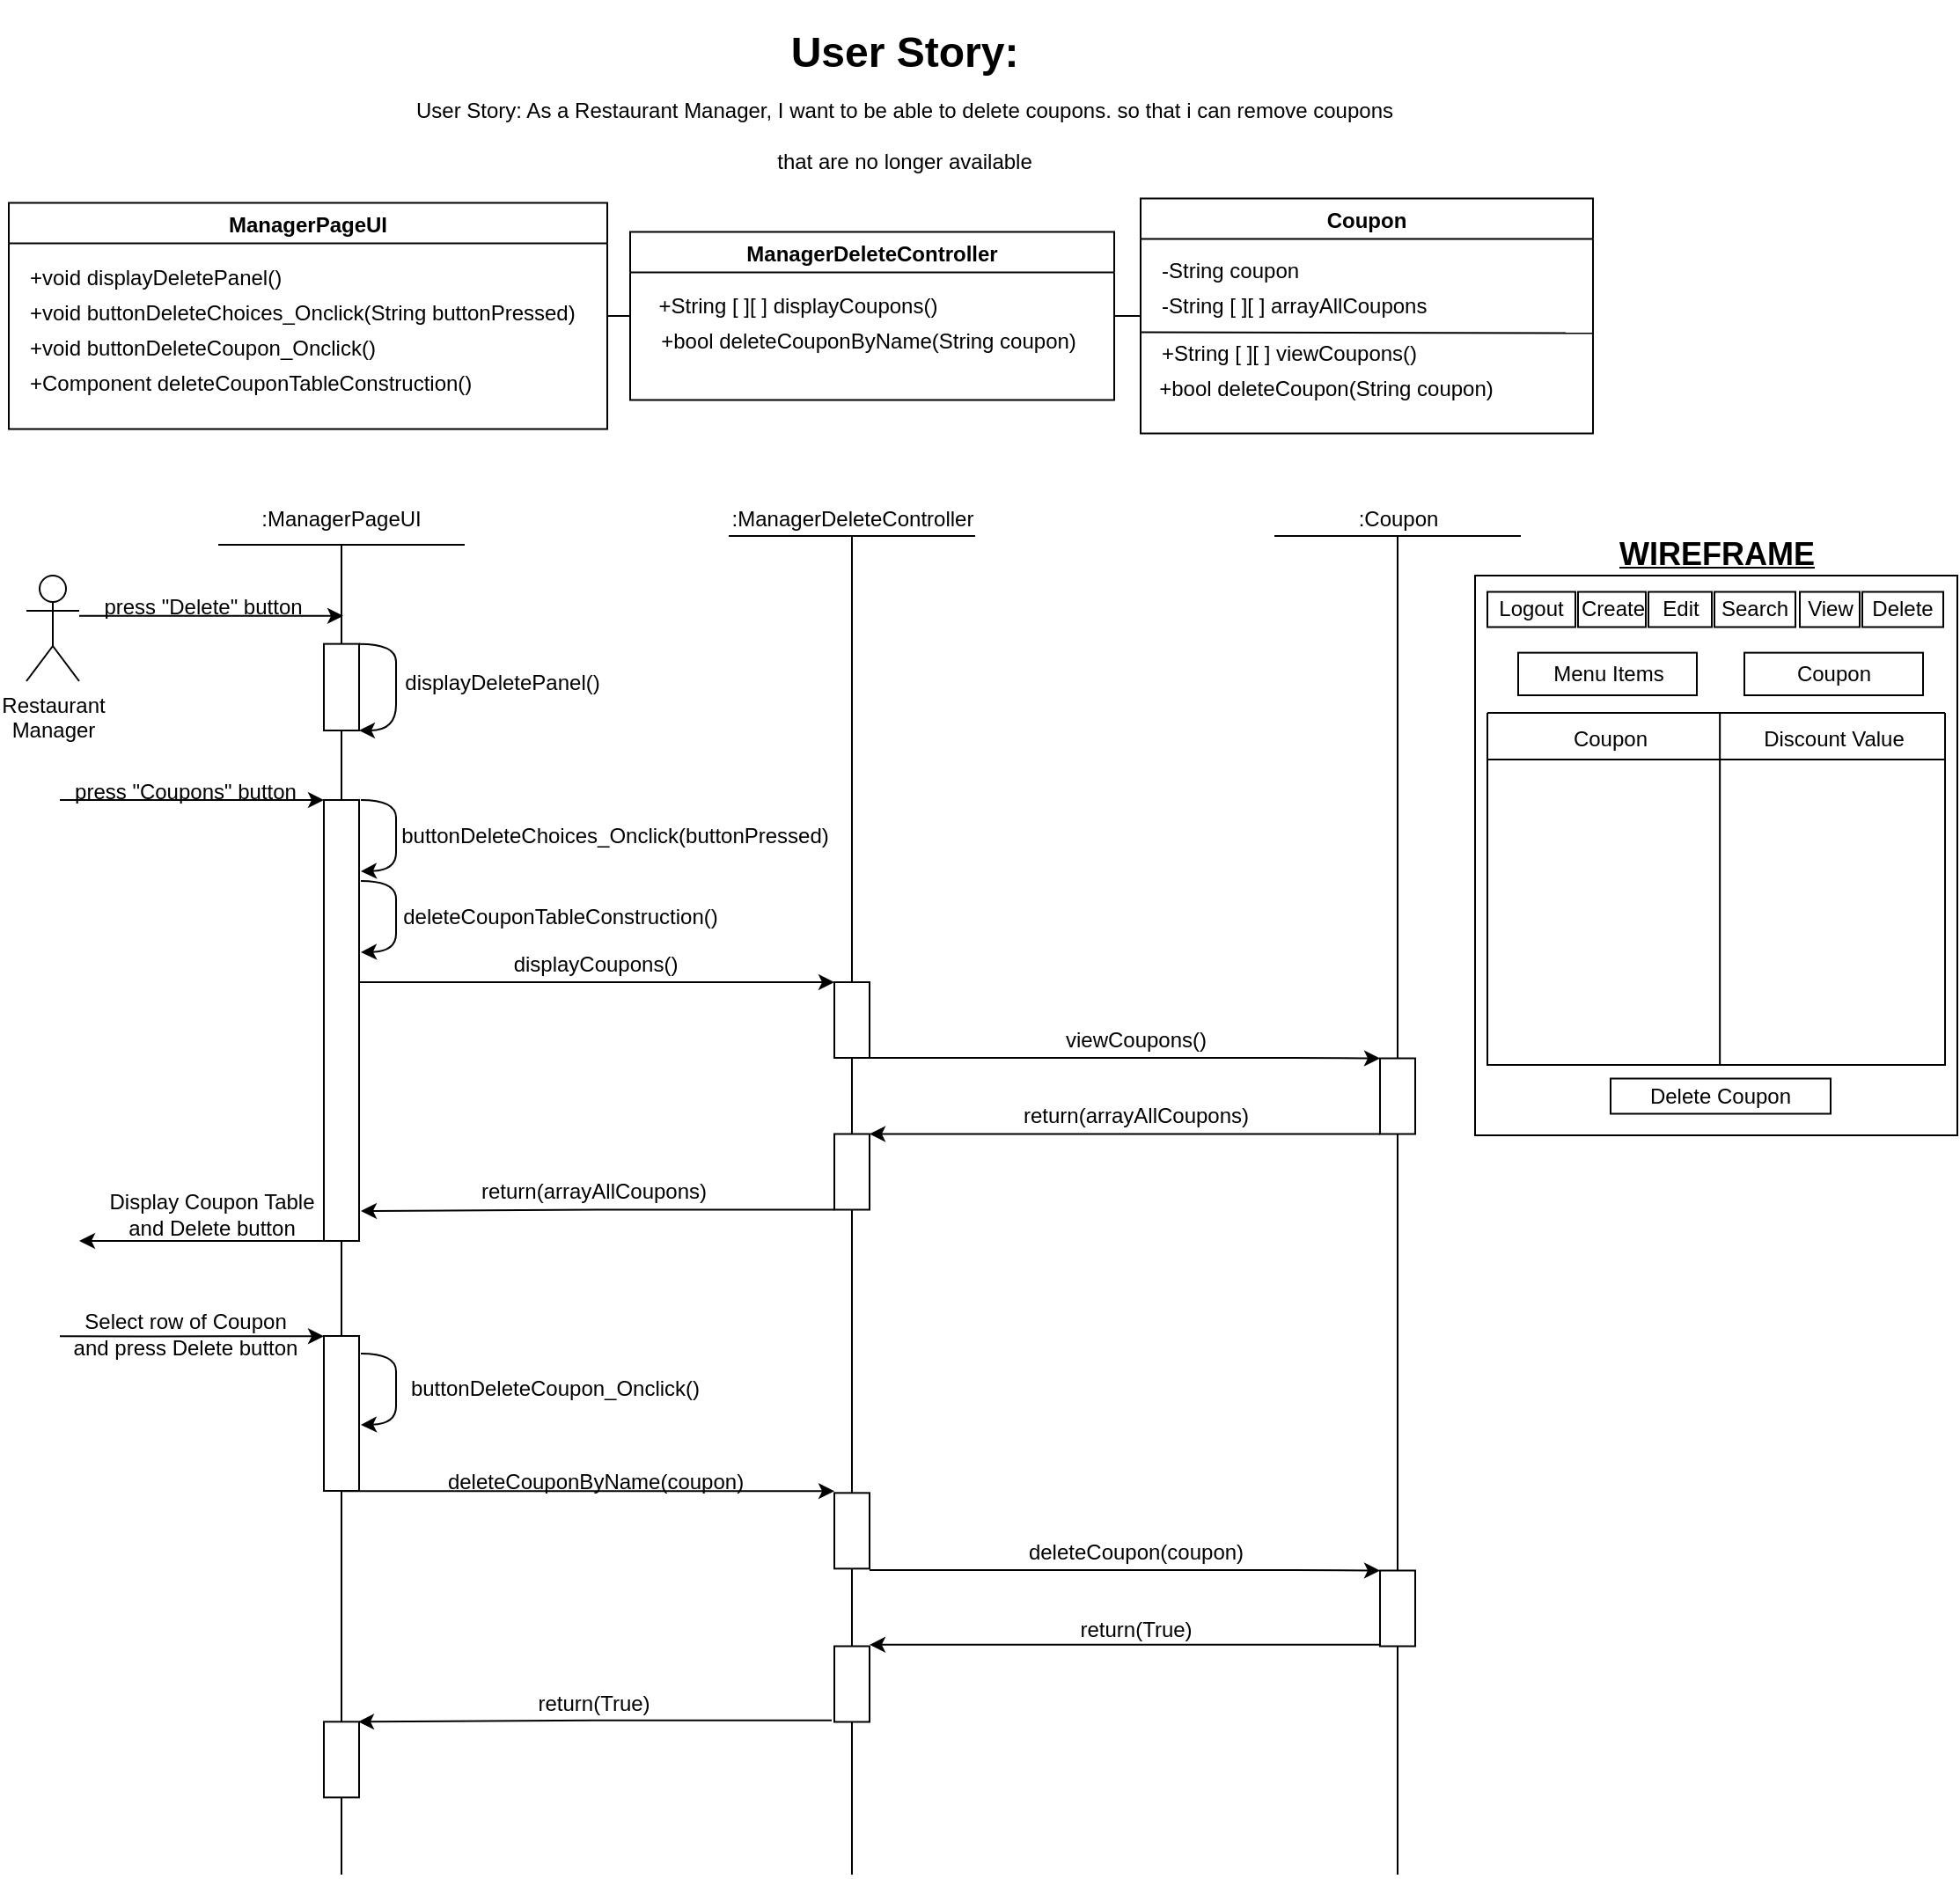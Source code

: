 <mxfile version="17.4.2" type="device"><diagram id="kgpKYQtTHZ0yAKxKKP6v" name="Page-1"><mxGraphModel dx="1342" dy="905" grid="1" gridSize="10" guides="1" tooltips="1" connect="1" arrows="1" fold="1" page="1" pageScale="1" pageWidth="1100" pageHeight="850" math="0" shadow="0"><root><mxCell id="0"/><mxCell id="1" parent="0"/><mxCell id="jZgrcrFYeaZh8gr0yXMg-8" value="Coupon" style="swimlane;" parent="1" vertex="1"><mxGeometry x="663" y="117.75" width="257" height="133.5" as="geometry"/></mxCell><mxCell id="jZgrcrFYeaZh8gr0yXMg-9" value="-String coupon" style="text;html=1;align=left;verticalAlign=middle;resizable=0;points=[];autosize=1;strokeColor=none;fillColor=none;" parent="jZgrcrFYeaZh8gr0yXMg-8" vertex="1"><mxGeometry x="10" y="31" width="90" height="20" as="geometry"/></mxCell><mxCell id="jZgrcrFYeaZh8gr0yXMg-10" value="-String [ ][ ] arrayAllCoupons" style="text;html=1;align=left;verticalAlign=middle;resizable=0;points=[];autosize=1;strokeColor=none;fillColor=none;" parent="jZgrcrFYeaZh8gr0yXMg-8" vertex="1"><mxGeometry x="10" y="51" width="170" height="20" as="geometry"/></mxCell><mxCell id="jZgrcrFYeaZh8gr0yXMg-12" value="" style="endArrow=none;html=1;rounded=0;" parent="jZgrcrFYeaZh8gr0yXMg-8" edge="1"><mxGeometry width="50" height="50" relative="1" as="geometry"><mxPoint y="76" as="sourcePoint"/><mxPoint x="257" y="76.5" as="targetPoint"/></mxGeometry></mxCell><mxCell id="jZgrcrFYeaZh8gr0yXMg-13" value="&lt;div&gt;+String [ ][ ] viewCoupons()&lt;/div&gt;" style="text;html=1;align=center;verticalAlign=middle;resizable=0;points=[];autosize=1;strokeColor=none;fillColor=none;" parent="jZgrcrFYeaZh8gr0yXMg-8" vertex="1"><mxGeometry x="4" y="78.5" width="160" height="20" as="geometry"/></mxCell><mxCell id="jZgrcrFYeaZh8gr0yXMg-14" value="&lt;div&gt;+bool deleteCoupon(String coupon)&lt;/div&gt;" style="text;html=1;align=center;verticalAlign=middle;resizable=0;points=[];autosize=1;strokeColor=none;fillColor=none;" parent="jZgrcrFYeaZh8gr0yXMg-8" vertex="1"><mxGeometry y="98.5" width="210" height="20" as="geometry"/></mxCell><mxCell id="jZgrcrFYeaZh8gr0yXMg-41" value="" style="rounded=0;whiteSpace=wrap;html=1;" parent="1" vertex="1"><mxGeometry x="853" y="332" width="274" height="318" as="geometry"/></mxCell><mxCell id="jZgrcrFYeaZh8gr0yXMg-2" value="ManagerPageUI" style="swimlane;" parent="1" vertex="1"><mxGeometry x="20" y="120.25" width="340" height="128.5" as="geometry"/></mxCell><mxCell id="jZgrcrFYeaZh8gr0yXMg-3" value="+void displayDeletePanel()" style="text;html=1;align=left;verticalAlign=middle;resizable=0;points=[];autosize=1;strokeColor=none;fillColor=none;" parent="jZgrcrFYeaZh8gr0yXMg-2" vertex="1"><mxGeometry x="10" y="33" width="160" height="20" as="geometry"/></mxCell><mxCell id="jZgrcrFYeaZh8gr0yXMg-97" value="+void buttonDeleteCoupon_Onclick()" style="text;html=1;align=left;verticalAlign=middle;resizable=0;points=[];autosize=1;strokeColor=none;fillColor=none;" parent="jZgrcrFYeaZh8gr0yXMg-2" vertex="1"><mxGeometry x="10" y="73" width="210" height="20" as="geometry"/></mxCell><mxCell id="jZgrcrFYeaZh8gr0yXMg-98" value="+void buttonDeleteChoices_Onclick(String buttonPressed)" style="text;html=1;align=left;verticalAlign=middle;resizable=0;points=[];autosize=1;strokeColor=none;fillColor=none;" parent="jZgrcrFYeaZh8gr0yXMg-2" vertex="1"><mxGeometry x="10" y="53" width="330" height="20" as="geometry"/></mxCell><mxCell id="KHyvcfUpYMnINpKmg1yT-3" value="+Component deleteCouponTableConstruction()" style="text;html=1;align=left;verticalAlign=middle;resizable=0;points=[];autosize=1;strokeColor=none;fillColor=none;" parent="jZgrcrFYeaZh8gr0yXMg-2" vertex="1"><mxGeometry x="10" y="93" width="270" height="20" as="geometry"/></mxCell><mxCell id="jZgrcrFYeaZh8gr0yXMg-6" value="ManagerDeleteController" style="swimlane;startSize=23;" parent="1" vertex="1"><mxGeometry x="373" y="136.75" width="275" height="95.5" as="geometry"/></mxCell><mxCell id="jZgrcrFYeaZh8gr0yXMg-7" value="&lt;div style=&quot;text-align: left&quot;&gt;+String [ ][ ] displayCoupons()&lt;/div&gt;" style="text;html=1;align=center;verticalAlign=middle;resizable=0;points=[];autosize=1;strokeColor=none;fillColor=none;" parent="jZgrcrFYeaZh8gr0yXMg-6" vertex="1"><mxGeometry x="10" y="32" width="170" height="20" as="geometry"/></mxCell><mxCell id="MzLczAtcS-KXfJ2jDSsF-51" value="&lt;div style=&quot;text-align: left&quot;&gt;+bool deleteCouponByName(String coupon)&lt;/div&gt;" style="text;html=1;align=center;verticalAlign=middle;resizable=0;points=[];autosize=1;strokeColor=none;fillColor=none;" parent="jZgrcrFYeaZh8gr0yXMg-6" vertex="1"><mxGeometry x="10" y="52" width="250" height="20" as="geometry"/></mxCell><mxCell id="jZgrcrFYeaZh8gr0yXMg-15" value="" style="endArrow=none;html=1;rounded=0;exitX=1;exitY=0.5;exitDx=0;exitDy=0;entryX=0;entryY=0.5;entryDx=0;entryDy=0;" parent="1" source="jZgrcrFYeaZh8gr0yXMg-2" target="jZgrcrFYeaZh8gr0yXMg-6" edge="1"><mxGeometry width="50" height="50" relative="1" as="geometry"><mxPoint x="579" y="414.5" as="sourcePoint"/><mxPoint x="629" y="364.5" as="targetPoint"/></mxGeometry></mxCell><mxCell id="jZgrcrFYeaZh8gr0yXMg-16" value="" style="endArrow=none;html=1;rounded=0;entryX=0;entryY=0.5;entryDx=0;entryDy=0;exitX=1;exitY=0.5;exitDx=0;exitDy=0;" parent="1" source="jZgrcrFYeaZh8gr0yXMg-6" target="jZgrcrFYeaZh8gr0yXMg-8" edge="1"><mxGeometry width="50" height="50" relative="1" as="geometry"><mxPoint x="579" y="234.5" as="sourcePoint"/><mxPoint x="579" y="264.5" as="targetPoint"/></mxGeometry></mxCell><mxCell id="jZgrcrFYeaZh8gr0yXMg-17" style="edgeStyle=orthogonalEdgeStyle;rounded=0;orthogonalLoop=1;jettySize=auto;html=1;" parent="1" edge="1"><mxGeometry relative="1" as="geometry"><mxPoint x="210" y="354.92" as="targetPoint"/><Array as="points"><mxPoint x="110" y="354.92"/><mxPoint x="110" y="354.92"/></Array><mxPoint x="60" y="354.92" as="sourcePoint"/></mxGeometry></mxCell><mxCell id="jZgrcrFYeaZh8gr0yXMg-18" value="Restaurant&lt;br&gt;Manager" style="shape=umlActor;verticalLabelPosition=bottom;verticalAlign=top;html=1;outlineConnect=0;" parent="1" vertex="1"><mxGeometry x="30" y="332" width="30" height="60" as="geometry"/></mxCell><mxCell id="jZgrcrFYeaZh8gr0yXMg-19" value=":ManagerPageUI" style="text;html=1;strokeColor=none;fillColor=none;align=center;verticalAlign=middle;whiteSpace=wrap;rounded=0;" parent="1" vertex="1"><mxGeometry x="179" y="284.5" width="60" height="30" as="geometry"/></mxCell><mxCell id="jZgrcrFYeaZh8gr0yXMg-20" value=":ManagerDeleteController" style="text;html=1;align=center;verticalAlign=middle;resizable=0;points=[];autosize=1;strokeColor=none;fillColor=none;" parent="1" vertex="1"><mxGeometry x="424" y="289.5" width="150" height="20" as="geometry"/></mxCell><mxCell id="jZgrcrFYeaZh8gr0yXMg-21" value=":Coupon" style="text;html=1;align=center;verticalAlign=middle;resizable=0;points=[];autosize=1;strokeColor=none;fillColor=none;" parent="1" vertex="1"><mxGeometry x="779" y="289.5" width="60" height="20" as="geometry"/></mxCell><mxCell id="jZgrcrFYeaZh8gr0yXMg-22" value="" style="endArrow=none;html=1;rounded=0;" parent="1" edge="1"><mxGeometry width="50" height="50" relative="1" as="geometry"><mxPoint x="139" y="314.5" as="sourcePoint"/><mxPoint x="279.0" y="314.5" as="targetPoint"/></mxGeometry></mxCell><mxCell id="jZgrcrFYeaZh8gr0yXMg-23" value="" style="endArrow=none;html=1;rounded=0;" parent="1" edge="1"><mxGeometry width="50" height="50" relative="1" as="geometry"><mxPoint x="429.0" y="309.5" as="sourcePoint"/><mxPoint x="569" y="309.5" as="targetPoint"/></mxGeometry></mxCell><mxCell id="jZgrcrFYeaZh8gr0yXMg-24" value="" style="endArrow=none;html=1;rounded=0;" parent="1" edge="1"><mxGeometry width="50" height="50" relative="1" as="geometry"><mxPoint x="739" y="309.5" as="sourcePoint"/><mxPoint x="879" y="309.5" as="targetPoint"/></mxGeometry></mxCell><mxCell id="jZgrcrFYeaZh8gr0yXMg-25" value="" style="curved=1;endArrow=classic;html=1;rounded=0;exitX=1;exitY=0;exitDx=0;exitDy=0;" parent="1" edge="1"><mxGeometry width="50" height="50" relative="1" as="geometry"><mxPoint x="220.0" y="459.5" as="sourcePoint"/><mxPoint x="220" y="500" as="targetPoint"/><Array as="points"><mxPoint x="240" y="459.5"/><mxPoint x="240" y="479.5"/><mxPoint x="240" y="499.5"/></Array></mxGeometry></mxCell><mxCell id="jZgrcrFYeaZh8gr0yXMg-26" value="&lt;span style=&quot;text-align: left&quot;&gt;buttonDeleteChoices_Onclick(buttonPressed)&lt;/span&gt;" style="text;html=1;align=center;verticalAlign=middle;resizable=0;points=[];autosize=1;strokeColor=none;fillColor=none;" parent="1" vertex="1"><mxGeometry x="234" y="469.5" width="260" height="20" as="geometry"/></mxCell><mxCell id="jZgrcrFYeaZh8gr0yXMg-27" value="" style="endArrow=classic;html=1;rounded=0;entryX=0;entryY=0;entryDx=0;entryDy=0;" parent="1" edge="1"><mxGeometry width="50" height="50" relative="1" as="geometry"><mxPoint x="209" y="852.17" as="sourcePoint"/><mxPoint x="489" y="852.17" as="targetPoint"/></mxGeometry></mxCell><mxCell id="jZgrcrFYeaZh8gr0yXMg-28" value="deleteCouponByName(coupon)" style="text;html=1;align=center;verticalAlign=middle;resizable=0;points=[];autosize=1;strokeColor=none;fillColor=none;" parent="1" vertex="1"><mxGeometry x="263" y="837.17" width="180" height="20" as="geometry"/></mxCell><mxCell id="jZgrcrFYeaZh8gr0yXMg-30" value="" style="endArrow=none;html=1;rounded=0;startArrow=none;entryX=0.5;entryY=1;entryDx=0;entryDy=0;entryPerimeter=0;" parent="1" target="jZgrcrFYeaZh8gr0yXMg-20" edge="1"><mxGeometry width="50" height="50" relative="1" as="geometry"><mxPoint x="499" y="1070" as="sourcePoint"/><mxPoint x="497" y="304.5" as="targetPoint"/></mxGeometry></mxCell><mxCell id="jZgrcrFYeaZh8gr0yXMg-34" value="" style="endArrow=none;html=1;rounded=0;entryX=0.5;entryY=0.982;entryDx=0;entryDy=0;entryPerimeter=0;" parent="1" target="jZgrcrFYeaZh8gr0yXMg-21" edge="1"><mxGeometry width="50" height="50" relative="1" as="geometry"><mxPoint x="809" y="1070" as="sourcePoint"/><mxPoint x="809" y="314.5" as="targetPoint"/></mxGeometry></mxCell><mxCell id="jZgrcrFYeaZh8gr0yXMg-42" value="Logout" style="rounded=0;whiteSpace=wrap;html=1;" parent="1" vertex="1"><mxGeometry x="860" y="341.25" width="50" height="20" as="geometry"/></mxCell><mxCell id="jZgrcrFYeaZh8gr0yXMg-43" value="Edit" style="rounded=0;whiteSpace=wrap;html=1;" parent="1" vertex="1"><mxGeometry x="951.5" y="341.25" width="36" height="20" as="geometry"/></mxCell><mxCell id="jZgrcrFYeaZh8gr0yXMg-44" value="Search" style="rounded=0;whiteSpace=wrap;html=1;" parent="1" vertex="1"><mxGeometry x="989" y="341.25" width="46" height="20" as="geometry"/></mxCell><mxCell id="jZgrcrFYeaZh8gr0yXMg-45" value="View" style="rounded=0;whiteSpace=wrap;html=1;" parent="1" vertex="1"><mxGeometry x="1037.5" y="341.25" width="34" height="20" as="geometry"/></mxCell><mxCell id="jZgrcrFYeaZh8gr0yXMg-46" value="Delete" style="rounded=0;whiteSpace=wrap;html=1;" parent="1" vertex="1"><mxGeometry x="1073" y="341.25" width="46" height="20" as="geometry"/></mxCell><mxCell id="jZgrcrFYeaZh8gr0yXMg-52" value="&lt;b&gt;&lt;u&gt;&lt;font style=&quot;font-size: 18px&quot;&gt;WIREFRAME&lt;/font&gt;&lt;/u&gt;&lt;/b&gt;" style="text;html=1;align=center;verticalAlign=middle;resizable=0;points=[];autosize=1;strokeColor=none;fillColor=none;" parent="1" vertex="1"><mxGeometry x="925" y="309.5" width="130" height="20" as="geometry"/></mxCell><mxCell id="jZgrcrFYeaZh8gr0yXMg-54" value="press &quot;Delete&quot; button" style="text;html=1;align=center;verticalAlign=middle;resizable=0;points=[];autosize=1;strokeColor=none;fillColor=none;" parent="1" vertex="1"><mxGeometry x="65" y="339.92" width="130" height="20" as="geometry"/></mxCell><mxCell id="jZgrcrFYeaZh8gr0yXMg-57" value="" style="rounded=0;whiteSpace=wrap;html=1;" parent="1" vertex="1"><mxGeometry x="489" y="853.17" width="20" height="43" as="geometry"/></mxCell><mxCell id="jZgrcrFYeaZh8gr0yXMg-58" value="" style="endArrow=none;html=1;rounded=0;fontSize=17;" parent="1" edge="1"><mxGeometry width="50" height="50" relative="1" as="geometry"><mxPoint x="209" y="1070" as="sourcePoint"/><mxPoint x="209" y="314.5" as="targetPoint"/></mxGeometry></mxCell><mxCell id="MzLczAtcS-KXfJ2jDSsF-4" style="edgeStyle=orthogonalEdgeStyle;rounded=0;orthogonalLoop=1;jettySize=auto;html=1;exitX=0;exitY=1;exitDx=0;exitDy=0;" parent="1" source="jZgrcrFYeaZh8gr0yXMg-60" edge="1"><mxGeometry relative="1" as="geometry"><mxPoint x="60" y="710" as="targetPoint"/><mxPoint x="199" y="521" as="sourcePoint"/><Array as="points"><mxPoint x="130" y="710"/><mxPoint x="130" y="710"/></Array></mxGeometry></mxCell><mxCell id="MzLczAtcS-KXfJ2jDSsF-53" style="edgeStyle=orthogonalEdgeStyle;rounded=0;orthogonalLoop=1;jettySize=auto;html=1;exitX=1;exitY=0.25;exitDx=0;exitDy=0;entryX=0;entryY=0;entryDx=0;entryDy=0;" parent="1" target="MzLczAtcS-KXfJ2jDSsF-52" edge="1"><mxGeometry relative="1" as="geometry"><Array as="points"><mxPoint x="219" y="563"/></Array><mxPoint x="219" y="565.125" as="sourcePoint"/></mxGeometry></mxCell><mxCell id="jZgrcrFYeaZh8gr0yXMg-60" value="" style="rounded=0;whiteSpace=wrap;html=1;" parent="1" vertex="1"><mxGeometry x="199" y="459.5" width="20" height="250.5" as="geometry"/></mxCell><mxCell id="jZgrcrFYeaZh8gr0yXMg-63" value="" style="curved=1;endArrow=classic;html=1;rounded=0;entryX=1;entryY=1;entryDx=0;entryDy=0;exitX=1;exitY=0;exitDx=0;exitDy=0;" parent="1" source="jZgrcrFYeaZh8gr0yXMg-64" target="jZgrcrFYeaZh8gr0yXMg-64" edge="1"><mxGeometry width="50" height="50" relative="1" as="geometry"><mxPoint x="220" y="370.82" as="sourcePoint"/><mxPoint x="220" y="410.82" as="targetPoint"/><Array as="points"><mxPoint x="240" y="370.82"/><mxPoint x="240" y="390.82"/><mxPoint x="240" y="420"/></Array></mxGeometry></mxCell><mxCell id="jZgrcrFYeaZh8gr0yXMg-64" value="" style="rounded=0;whiteSpace=wrap;html=1;" parent="1" vertex="1"><mxGeometry x="199" y="370.82" width="20" height="49.18" as="geometry"/></mxCell><mxCell id="jZgrcrFYeaZh8gr0yXMg-65" value="&lt;span style=&quot;font-size: 12px&quot;&gt;displayDeletePanel()&lt;/span&gt;" style="text;html=1;align=center;verticalAlign=middle;resizable=0;points=[];autosize=1;strokeColor=none;fillColor=none;fontSize=16;" parent="1" vertex="1"><mxGeometry x="235" y="375.82" width="130" height="30" as="geometry"/></mxCell><mxCell id="jZgrcrFYeaZh8gr0yXMg-83" value="Delete Coupon" style="rounded=0;whiteSpace=wrap;html=1;" parent="1" vertex="1"><mxGeometry x="930" y="617.75" width="125" height="20" as="geometry"/></mxCell><mxCell id="jZgrcrFYeaZh8gr0yXMg-99" value="&lt;h1&gt;User Story:&lt;br&gt;&lt;font style=&quot;font-size: 12px ; font-weight: normal&quot;&gt;User Story: As a Restaurant Manager, I want to be able to delete coupons. so that i can remove coupons that are no longer available&lt;/font&gt;&lt;/h1&gt;" style="text;html=1;strokeColor=none;fillColor=none;spacing=5;spacingTop=-20;whiteSpace=wrap;overflow=hidden;rounded=0;align=center;" parent="1" vertex="1"><mxGeometry x="239" y="15" width="580" height="100" as="geometry"/></mxCell><mxCell id="MzLczAtcS-KXfJ2jDSsF-2" style="edgeStyle=orthogonalEdgeStyle;rounded=0;orthogonalLoop=1;jettySize=auto;html=1;" parent="1" edge="1"><mxGeometry relative="1" as="geometry"><mxPoint x="199" y="459.5" as="targetPoint"/><Array as="points"><mxPoint x="99" y="459.5"/><mxPoint x="99" y="459.5"/></Array><mxPoint x="49" y="459.5" as="sourcePoint"/></mxGeometry></mxCell><mxCell id="MzLczAtcS-KXfJ2jDSsF-3" value="press &quot;Coupons&quot; button" style="text;html=1;align=center;verticalAlign=middle;resizable=0;points=[];autosize=1;strokeColor=none;fillColor=none;" parent="1" vertex="1"><mxGeometry x="50" y="444.5" width="140" height="20" as="geometry"/></mxCell><mxCell id="MzLczAtcS-KXfJ2jDSsF-5" value="Display Coupon Table&lt;br&gt;and Delete button" style="text;html=1;align=center;verticalAlign=middle;resizable=0;points=[];autosize=1;strokeColor=none;fillColor=none;" parent="1" vertex="1"><mxGeometry x="70" y="680" width="130" height="30" as="geometry"/></mxCell><mxCell id="MzLczAtcS-KXfJ2jDSsF-6" style="edgeStyle=orthogonalEdgeStyle;rounded=0;orthogonalLoop=1;jettySize=auto;html=1;" parent="1" edge="1"><mxGeometry relative="1" as="geometry"><mxPoint x="199" y="764.17" as="targetPoint"/><Array as="points"><mxPoint x="99" y="764.17"/><mxPoint x="99" y="764.17"/></Array><mxPoint x="49" y="764.17" as="sourcePoint"/></mxGeometry></mxCell><mxCell id="MzLczAtcS-KXfJ2jDSsF-7" value="Select row of Coupon&lt;br&gt;and press Delete button" style="text;html=1;align=center;verticalAlign=middle;resizable=0;points=[];autosize=1;strokeColor=none;fillColor=none;" parent="1" vertex="1"><mxGeometry x="50" y="748.17" width="140" height="30" as="geometry"/></mxCell><mxCell id="MzLczAtcS-KXfJ2jDSsF-8" value="" style="rounded=0;whiteSpace=wrap;html=1;" parent="1" vertex="1"><mxGeometry x="199" y="764" width="20" height="88" as="geometry"/></mxCell><mxCell id="MzLczAtcS-KXfJ2jDSsF-9" value="" style="curved=1;endArrow=classic;html=1;rounded=0;exitX=1;exitY=0;exitDx=0;exitDy=0;" parent="1" edge="1"><mxGeometry width="50" height="50" relative="1" as="geometry"><mxPoint x="220" y="774.0" as="sourcePoint"/><mxPoint x="220" y="814.5" as="targetPoint"/><Array as="points"><mxPoint x="240" y="774"/><mxPoint x="240" y="794"/><mxPoint x="240" y="814"/></Array></mxGeometry></mxCell><mxCell id="MzLczAtcS-KXfJ2jDSsF-10" value="&lt;span style=&quot;text-align: left&quot;&gt;buttonDeleteCoupon_Onclick()&lt;/span&gt;" style="text;html=1;align=center;verticalAlign=middle;resizable=0;points=[];autosize=1;strokeColor=none;fillColor=none;" parent="1" vertex="1"><mxGeometry x="240" y="784" width="180" height="20" as="geometry"/></mxCell><mxCell id="MzLczAtcS-KXfJ2jDSsF-32" value="Create" style="rounded=0;whiteSpace=wrap;html=1;" parent="1" vertex="1"><mxGeometry x="911.5" y="341.25" width="38.5" height="20" as="geometry"/></mxCell><mxCell id="MzLczAtcS-KXfJ2jDSsF-33" value="Menu Items" style="rounded=0;whiteSpace=wrap;html=1;" parent="1" vertex="1"><mxGeometry x="877.5" y="375.82" width="101.5" height="24.18" as="geometry"/></mxCell><mxCell id="MzLczAtcS-KXfJ2jDSsF-34" value="Coupon" style="rounded=0;whiteSpace=wrap;html=1;" parent="1" vertex="1"><mxGeometry x="1006" y="375.82" width="101.5" height="24.18" as="geometry"/></mxCell><mxCell id="MzLczAtcS-KXfJ2jDSsF-56" style="edgeStyle=orthogonalEdgeStyle;rounded=0;orthogonalLoop=1;jettySize=auto;html=1;exitX=1;exitY=1;exitDx=0;exitDy=0;entryX=0;entryY=0;entryDx=0;entryDy=0;" parent="1" source="MzLczAtcS-KXfJ2jDSsF-52" target="MzLczAtcS-KXfJ2jDSsF-55" edge="1"><mxGeometry relative="1" as="geometry"><Array as="points"><mxPoint x="750" y="606"/><mxPoint x="750" y="606"/></Array></mxGeometry></mxCell><mxCell id="MzLczAtcS-KXfJ2jDSsF-52" value="" style="rounded=0;whiteSpace=wrap;html=1;" parent="1" vertex="1"><mxGeometry x="489" y="563" width="20" height="43" as="geometry"/></mxCell><mxCell id="MzLczAtcS-KXfJ2jDSsF-54" value="&lt;span style=&quot;text-align: left&quot;&gt;displayCoupons()&lt;/span&gt;" style="text;html=1;align=center;verticalAlign=middle;resizable=0;points=[];autosize=1;strokeColor=none;fillColor=none;" parent="1" vertex="1"><mxGeometry x="298" y="543" width="110" height="20" as="geometry"/></mxCell><mxCell id="MzLczAtcS-KXfJ2jDSsF-60" style="edgeStyle=orthogonalEdgeStyle;rounded=0;orthogonalLoop=1;jettySize=auto;html=1;exitX=0;exitY=1;exitDx=0;exitDy=0;entryX=1;entryY=0;entryDx=0;entryDy=0;" parent="1" source="MzLczAtcS-KXfJ2jDSsF-55" target="MzLczAtcS-KXfJ2jDSsF-59" edge="1"><mxGeometry relative="1" as="geometry"><Array as="points"><mxPoint x="730" y="649"/><mxPoint x="730" y="649"/></Array></mxGeometry></mxCell><mxCell id="MzLczAtcS-KXfJ2jDSsF-55" value="" style="rounded=0;whiteSpace=wrap;html=1;" parent="1" vertex="1"><mxGeometry x="799" y="606.25" width="20" height="43" as="geometry"/></mxCell><mxCell id="MzLczAtcS-KXfJ2jDSsF-58" value="&lt;span style=&quot;text-align: left&quot;&gt;viewCoupons()&lt;/span&gt;" style="text;html=1;align=center;verticalAlign=middle;resizable=0;points=[];autosize=1;strokeColor=none;fillColor=none;" parent="1" vertex="1"><mxGeometry x="610" y="586" width="100" height="20" as="geometry"/></mxCell><mxCell id="MzLczAtcS-KXfJ2jDSsF-62" style="edgeStyle=orthogonalEdgeStyle;rounded=0;orthogonalLoop=1;jettySize=auto;html=1;exitX=0;exitY=1;exitDx=0;exitDy=0;" parent="1" source="MzLczAtcS-KXfJ2jDSsF-59" edge="1"><mxGeometry relative="1" as="geometry"><mxPoint x="220" y="693" as="targetPoint"/><Array as="points"><mxPoint x="354" y="692"/><mxPoint x="220" y="693"/></Array></mxGeometry></mxCell><mxCell id="MzLczAtcS-KXfJ2jDSsF-59" value="" style="rounded=0;whiteSpace=wrap;html=1;" parent="1" vertex="1"><mxGeometry x="489" y="649.25" width="20" height="43" as="geometry"/></mxCell><mxCell id="MzLczAtcS-KXfJ2jDSsF-61" value="&lt;span style=&quot;text-align: left&quot;&gt;return(arrayAllCoupons)&lt;/span&gt;" style="text;html=1;align=center;verticalAlign=middle;resizable=0;points=[];autosize=1;strokeColor=none;fillColor=none;" parent="1" vertex="1"><mxGeometry x="590" y="629.25" width="140" height="20" as="geometry"/></mxCell><mxCell id="MzLczAtcS-KXfJ2jDSsF-64" style="edgeStyle=orthogonalEdgeStyle;rounded=0;orthogonalLoop=1;jettySize=auto;html=1;exitX=1;exitY=1;exitDx=0;exitDy=0;entryX=0;entryY=0;entryDx=0;entryDy=0;" parent="1" target="MzLczAtcS-KXfJ2jDSsF-65" edge="1"><mxGeometry relative="1" as="geometry"><mxPoint x="509.0" y="897" as="sourcePoint"/><Array as="points"><mxPoint x="750" y="897"/><mxPoint x="750" y="897"/></Array></mxGeometry></mxCell><mxCell id="MzLczAtcS-KXfJ2jDSsF-65" value="" style="rounded=0;whiteSpace=wrap;html=1;" parent="1" vertex="1"><mxGeometry x="799" y="897.25" width="20" height="43" as="geometry"/></mxCell><mxCell id="MzLczAtcS-KXfJ2jDSsF-66" value="&lt;span style=&quot;text-align: left&quot;&gt;deleteCoupon(coupon)&lt;/span&gt;" style="text;html=1;align=center;verticalAlign=middle;resizable=0;points=[];autosize=1;strokeColor=none;fillColor=none;" parent="1" vertex="1"><mxGeometry x="590" y="877" width="140" height="20" as="geometry"/></mxCell><mxCell id="MzLczAtcS-KXfJ2jDSsF-67" value="" style="rounded=0;whiteSpace=wrap;html=1;" parent="1" vertex="1"><mxGeometry x="489" y="940.25" width="20" height="43" as="geometry"/></mxCell><mxCell id="MzLczAtcS-KXfJ2jDSsF-68" style="edgeStyle=orthogonalEdgeStyle;rounded=0;orthogonalLoop=1;jettySize=auto;html=1;exitX=0;exitY=1;exitDx=0;exitDy=0;entryX=1;entryY=0;entryDx=0;entryDy=0;" parent="1" edge="1"><mxGeometry relative="1" as="geometry"><mxPoint x="799" y="939.42" as="sourcePoint"/><mxPoint x="509.0" y="939.42" as="targetPoint"/><Array as="points"><mxPoint x="730" y="939.17"/><mxPoint x="730" y="939.17"/></Array></mxGeometry></mxCell><mxCell id="MzLczAtcS-KXfJ2jDSsF-69" value="&lt;span style=&quot;text-align: left&quot;&gt;return(True)&lt;/span&gt;" style="text;html=1;align=center;verticalAlign=middle;resizable=0;points=[];autosize=1;strokeColor=none;fillColor=none;" parent="1" vertex="1"><mxGeometry x="620" y="921.42" width="80" height="20" as="geometry"/></mxCell><mxCell id="MzLczAtcS-KXfJ2jDSsF-70" style="edgeStyle=orthogonalEdgeStyle;rounded=0;orthogonalLoop=1;jettySize=auto;html=1;exitX=0;exitY=1;exitDx=0;exitDy=0;" parent="1" edge="1"><mxGeometry relative="1" as="geometry"><mxPoint x="487.5" y="982.42" as="sourcePoint"/><mxPoint x="218.5" y="983.17" as="targetPoint"/><Array as="points"><mxPoint x="352.5" y="982.17"/><mxPoint x="218.5" y="983.17"/></Array></mxGeometry></mxCell><mxCell id="MzLczAtcS-KXfJ2jDSsF-71" value="&lt;span style=&quot;text-align: left&quot;&gt;return(True)&lt;/span&gt;" style="text;html=1;align=center;verticalAlign=middle;resizable=0;points=[];autosize=1;strokeColor=none;fillColor=none;" parent="1" vertex="1"><mxGeometry x="311.5" y="963.17" width="80" height="20" as="geometry"/></mxCell><mxCell id="MzLczAtcS-KXfJ2jDSsF-72" value="" style="rounded=0;whiteSpace=wrap;html=1;" parent="1" vertex="1"><mxGeometry x="199" y="983.17" width="20" height="43" as="geometry"/></mxCell><mxCell id="MzLczAtcS-KXfJ2jDSsF-73" value="" style="swimlane;startSize=0;" parent="1" vertex="1"><mxGeometry x="860" y="410" width="260" height="200" as="geometry"/></mxCell><mxCell id="MzLczAtcS-KXfJ2jDSsF-76" value="" style="endArrow=none;html=1;rounded=0;entryX=0.25;entryY=0;entryDx=0;entryDy=0;exitX=0.25;exitY=1;exitDx=0;exitDy=0;" parent="MzLczAtcS-KXfJ2jDSsF-73" edge="1"><mxGeometry width="50" height="50" relative="1" as="geometry"><mxPoint x="132.08" y="200" as="sourcePoint"/><mxPoint x="132.08" as="targetPoint"/></mxGeometry></mxCell><mxCell id="MzLczAtcS-KXfJ2jDSsF-78" value="Coupon" style="text;html=1;strokeColor=none;fillColor=none;align=center;verticalAlign=middle;whiteSpace=wrap;rounded=0;" parent="MzLczAtcS-KXfJ2jDSsF-73" vertex="1"><mxGeometry x="40" width="60" height="30" as="geometry"/></mxCell><mxCell id="MzLczAtcS-KXfJ2jDSsF-81" value="Discount Value" style="text;html=1;strokeColor=none;fillColor=none;align=center;verticalAlign=middle;whiteSpace=wrap;rounded=0;" parent="MzLczAtcS-KXfJ2jDSsF-73" vertex="1"><mxGeometry x="152" width="90" height="30" as="geometry"/></mxCell><mxCell id="MzLczAtcS-KXfJ2jDSsF-74" value="" style="line;strokeWidth=1;fillColor=none;align=left;verticalAlign=middle;spacingTop=-1;spacingLeft=3;spacingRight=3;rotatable=0;labelPosition=right;points=[];portConstraint=eastwest;" parent="1" vertex="1"><mxGeometry x="860" y="432.5" width="260" height="8" as="geometry"/></mxCell><mxCell id="MzLczAtcS-KXfJ2jDSsF-82" value="&lt;span style=&quot;text-align: left&quot;&gt;return(arrayAllCoupons)&lt;/span&gt;" style="text;html=1;align=center;verticalAlign=middle;resizable=0;points=[];autosize=1;strokeColor=none;fillColor=none;" parent="1" vertex="1"><mxGeometry x="281.5" y="672.25" width="140" height="20" as="geometry"/></mxCell><mxCell id="KHyvcfUpYMnINpKmg1yT-1" value="" style="curved=1;endArrow=classic;html=1;rounded=0;exitX=1;exitY=0;exitDx=0;exitDy=0;" parent="1" edge="1"><mxGeometry width="50" height="50" relative="1" as="geometry"><mxPoint x="220" y="505.5" as="sourcePoint"/><mxPoint x="220" y="546" as="targetPoint"/><Array as="points"><mxPoint x="240" y="505.5"/><mxPoint x="240" y="525.5"/><mxPoint x="240" y="545.5"/></Array></mxGeometry></mxCell><mxCell id="KHyvcfUpYMnINpKmg1yT-2" value="&lt;div style=&quot;text-align: left&quot;&gt;&lt;span&gt;deleteCouponTableConstruction()&lt;/span&gt;&lt;/div&gt;" style="text;html=1;align=center;verticalAlign=middle;resizable=0;points=[];autosize=1;strokeColor=none;fillColor=none;" parent="1" vertex="1"><mxGeometry x="238" y="515.5" width="190" height="20" as="geometry"/></mxCell></root></mxGraphModel></diagram></mxfile>
